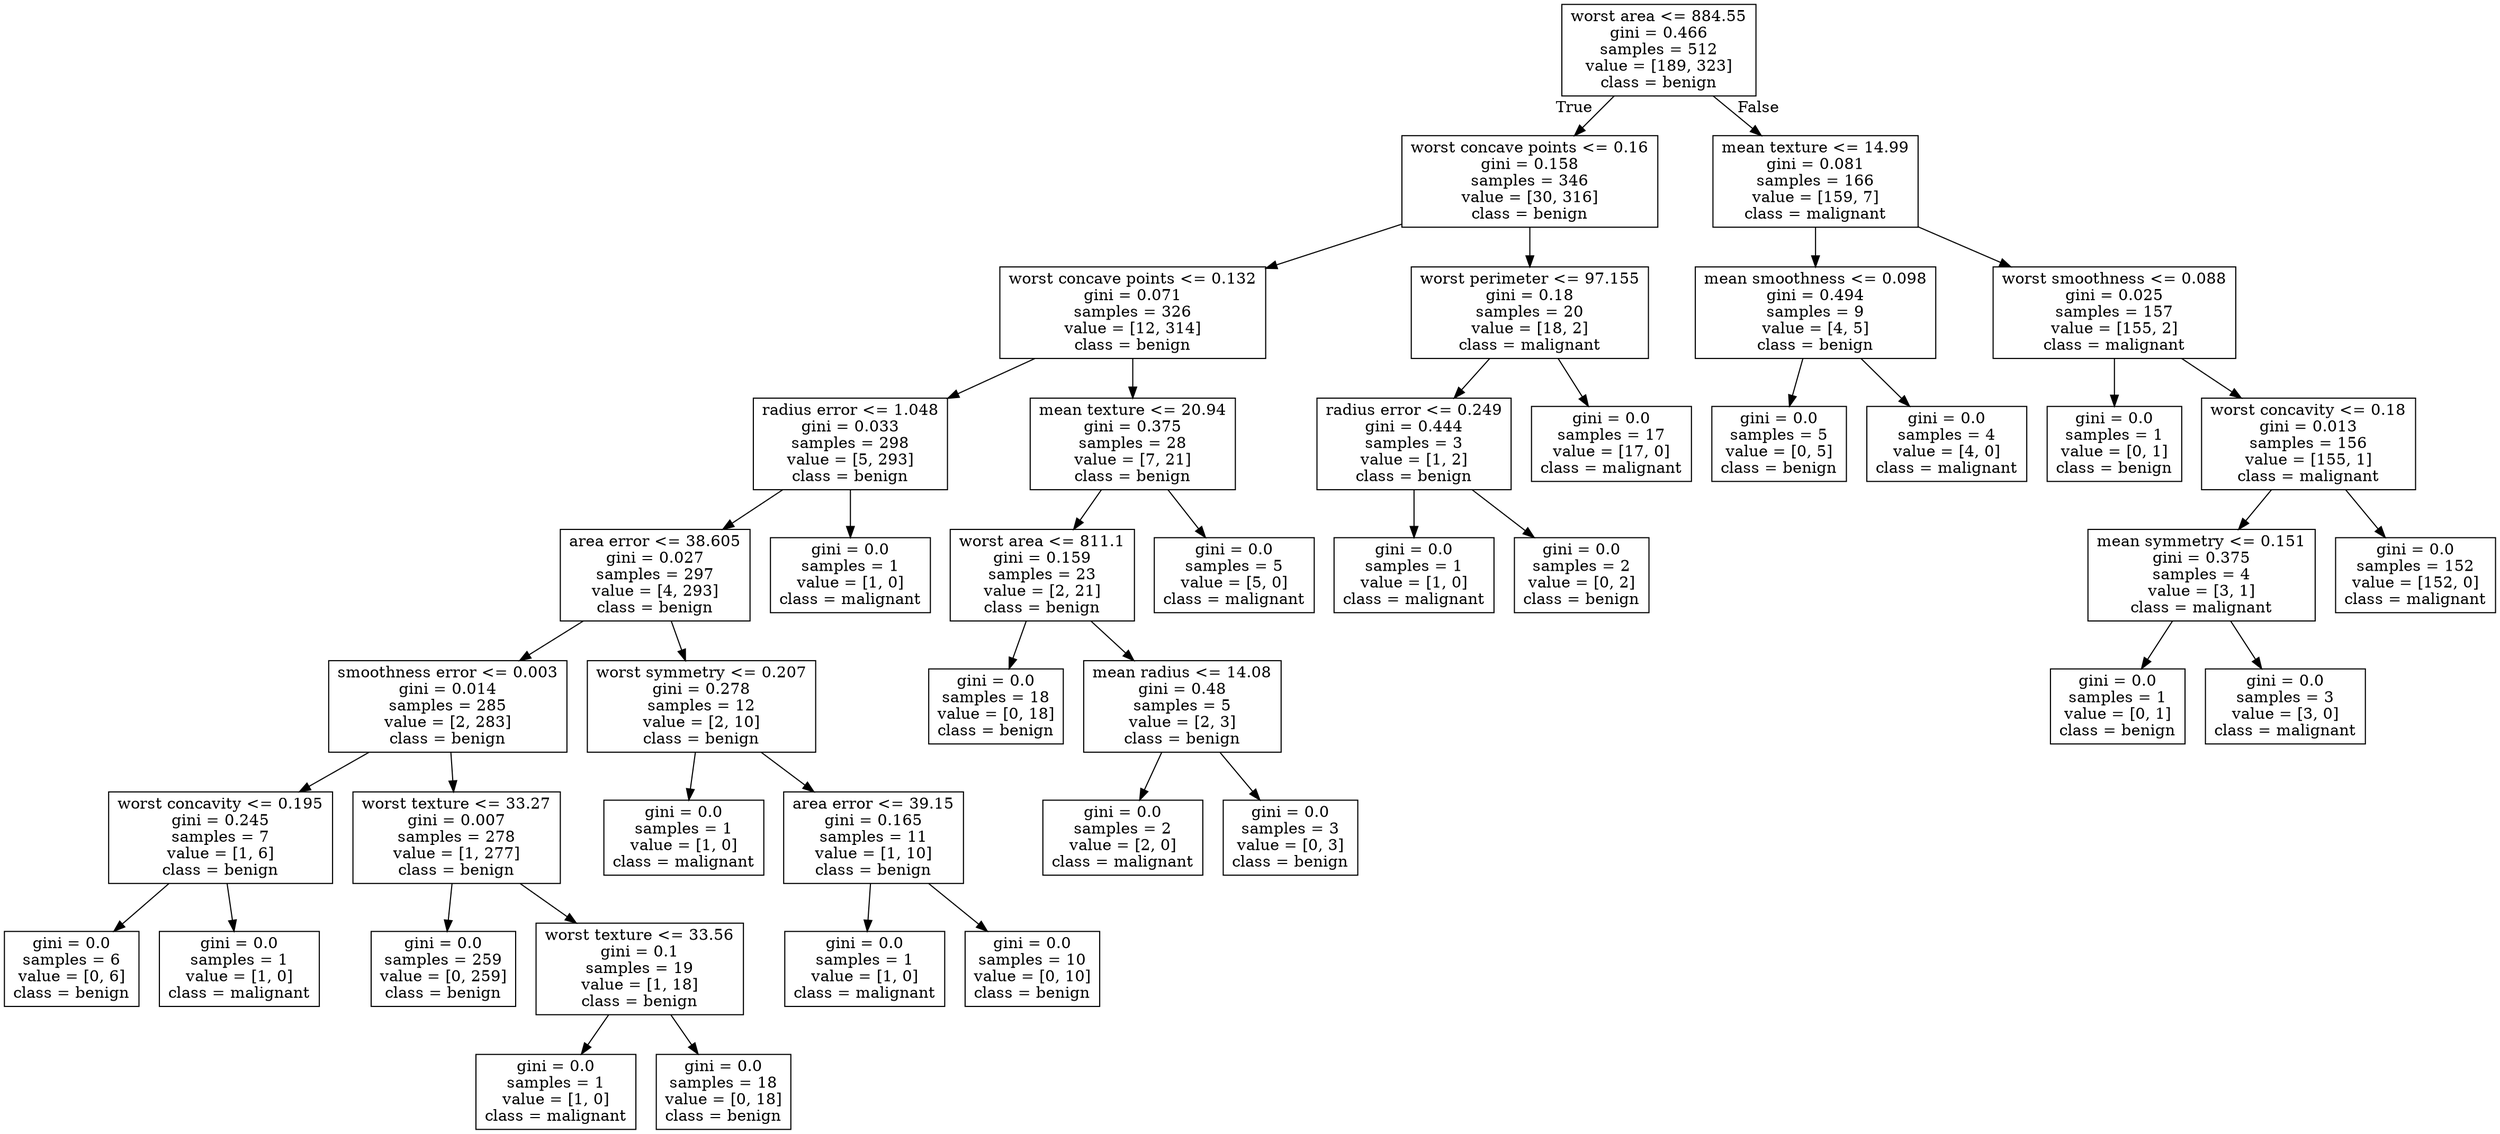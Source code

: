digraph Tree {
node [shape=box] ;
0 [label="worst area <= 884.55\ngini = 0.466\nsamples = 512\nvalue = [189, 323]\nclass = benign"] ;
1 [label="worst concave points <= 0.16\ngini = 0.158\nsamples = 346\nvalue = [30, 316]\nclass = benign"] ;
0 -> 1 [labeldistance=2.5, labelangle=45, headlabel="True"] ;
2 [label="worst concave points <= 0.132\ngini = 0.071\nsamples = 326\nvalue = [12, 314]\nclass = benign"] ;
1 -> 2 ;
3 [label="radius error <= 1.048\ngini = 0.033\nsamples = 298\nvalue = [5, 293]\nclass = benign"] ;
2 -> 3 ;
4 [label="area error <= 38.605\ngini = 0.027\nsamples = 297\nvalue = [4, 293]\nclass = benign"] ;
3 -> 4 ;
5 [label="smoothness error <= 0.003\ngini = 0.014\nsamples = 285\nvalue = [2, 283]\nclass = benign"] ;
4 -> 5 ;
6 [label="worst concavity <= 0.195\ngini = 0.245\nsamples = 7\nvalue = [1, 6]\nclass = benign"] ;
5 -> 6 ;
7 [label="gini = 0.0\nsamples = 6\nvalue = [0, 6]\nclass = benign"] ;
6 -> 7 ;
8 [label="gini = 0.0\nsamples = 1\nvalue = [1, 0]\nclass = malignant"] ;
6 -> 8 ;
9 [label="worst texture <= 33.27\ngini = 0.007\nsamples = 278\nvalue = [1, 277]\nclass = benign"] ;
5 -> 9 ;
10 [label="gini = 0.0\nsamples = 259\nvalue = [0, 259]\nclass = benign"] ;
9 -> 10 ;
11 [label="worst texture <= 33.56\ngini = 0.1\nsamples = 19\nvalue = [1, 18]\nclass = benign"] ;
9 -> 11 ;
12 [label="gini = 0.0\nsamples = 1\nvalue = [1, 0]\nclass = malignant"] ;
11 -> 12 ;
13 [label="gini = 0.0\nsamples = 18\nvalue = [0, 18]\nclass = benign"] ;
11 -> 13 ;
14 [label="worst symmetry <= 0.207\ngini = 0.278\nsamples = 12\nvalue = [2, 10]\nclass = benign"] ;
4 -> 14 ;
15 [label="gini = 0.0\nsamples = 1\nvalue = [1, 0]\nclass = malignant"] ;
14 -> 15 ;
16 [label="area error <= 39.15\ngini = 0.165\nsamples = 11\nvalue = [1, 10]\nclass = benign"] ;
14 -> 16 ;
17 [label="gini = 0.0\nsamples = 1\nvalue = [1, 0]\nclass = malignant"] ;
16 -> 17 ;
18 [label="gini = 0.0\nsamples = 10\nvalue = [0, 10]\nclass = benign"] ;
16 -> 18 ;
19 [label="gini = 0.0\nsamples = 1\nvalue = [1, 0]\nclass = malignant"] ;
3 -> 19 ;
20 [label="mean texture <= 20.94\ngini = 0.375\nsamples = 28\nvalue = [7, 21]\nclass = benign"] ;
2 -> 20 ;
21 [label="worst area <= 811.1\ngini = 0.159\nsamples = 23\nvalue = [2, 21]\nclass = benign"] ;
20 -> 21 ;
22 [label="gini = 0.0\nsamples = 18\nvalue = [0, 18]\nclass = benign"] ;
21 -> 22 ;
23 [label="mean radius <= 14.08\ngini = 0.48\nsamples = 5\nvalue = [2, 3]\nclass = benign"] ;
21 -> 23 ;
24 [label="gini = 0.0\nsamples = 2\nvalue = [2, 0]\nclass = malignant"] ;
23 -> 24 ;
25 [label="gini = 0.0\nsamples = 3\nvalue = [0, 3]\nclass = benign"] ;
23 -> 25 ;
26 [label="gini = 0.0\nsamples = 5\nvalue = [5, 0]\nclass = malignant"] ;
20 -> 26 ;
27 [label="worst perimeter <= 97.155\ngini = 0.18\nsamples = 20\nvalue = [18, 2]\nclass = malignant"] ;
1 -> 27 ;
28 [label="radius error <= 0.249\ngini = 0.444\nsamples = 3\nvalue = [1, 2]\nclass = benign"] ;
27 -> 28 ;
29 [label="gini = 0.0\nsamples = 1\nvalue = [1, 0]\nclass = malignant"] ;
28 -> 29 ;
30 [label="gini = 0.0\nsamples = 2\nvalue = [0, 2]\nclass = benign"] ;
28 -> 30 ;
31 [label="gini = 0.0\nsamples = 17\nvalue = [17, 0]\nclass = malignant"] ;
27 -> 31 ;
32 [label="mean texture <= 14.99\ngini = 0.081\nsamples = 166\nvalue = [159, 7]\nclass = malignant"] ;
0 -> 32 [labeldistance=2.5, labelangle=-45, headlabel="False"] ;
33 [label="mean smoothness <= 0.098\ngini = 0.494\nsamples = 9\nvalue = [4, 5]\nclass = benign"] ;
32 -> 33 ;
34 [label="gini = 0.0\nsamples = 5\nvalue = [0, 5]\nclass = benign"] ;
33 -> 34 ;
35 [label="gini = 0.0\nsamples = 4\nvalue = [4, 0]\nclass = malignant"] ;
33 -> 35 ;
36 [label="worst smoothness <= 0.088\ngini = 0.025\nsamples = 157\nvalue = [155, 2]\nclass = malignant"] ;
32 -> 36 ;
37 [label="gini = 0.0\nsamples = 1\nvalue = [0, 1]\nclass = benign"] ;
36 -> 37 ;
38 [label="worst concavity <= 0.18\ngini = 0.013\nsamples = 156\nvalue = [155, 1]\nclass = malignant"] ;
36 -> 38 ;
39 [label="mean symmetry <= 0.151\ngini = 0.375\nsamples = 4\nvalue = [3, 1]\nclass = malignant"] ;
38 -> 39 ;
40 [label="gini = 0.0\nsamples = 1\nvalue = [0, 1]\nclass = benign"] ;
39 -> 40 ;
41 [label="gini = 0.0\nsamples = 3\nvalue = [3, 0]\nclass = malignant"] ;
39 -> 41 ;
42 [label="gini = 0.0\nsamples = 152\nvalue = [152, 0]\nclass = malignant"] ;
38 -> 42 ;
}